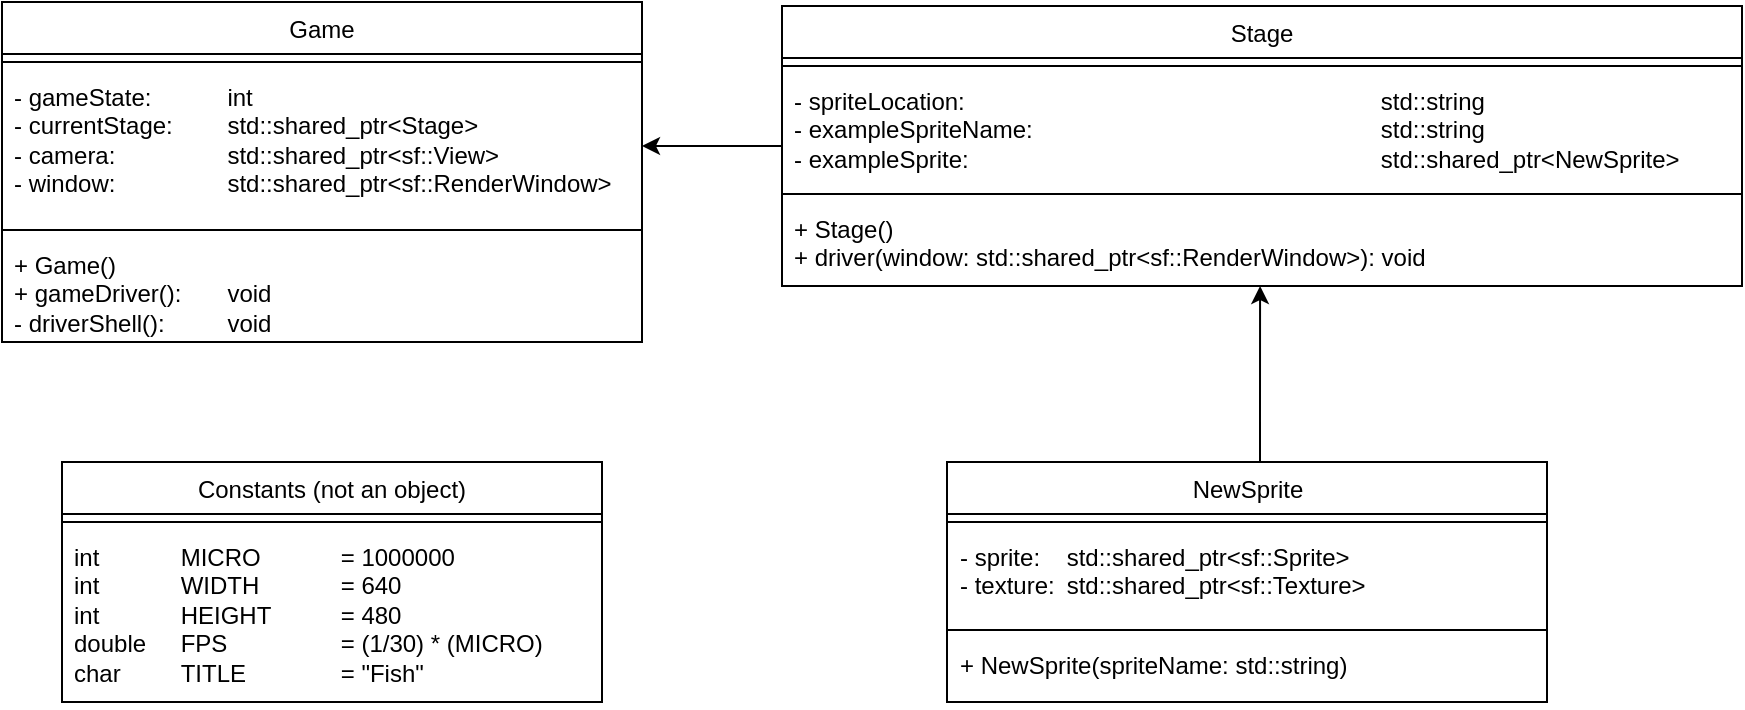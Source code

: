 <mxfile version="26.0.16">
  <diagram name="Page-1" id="lsGO_7ogrKyWm2dccnmE">
    <mxGraphModel dx="880" dy="434" grid="1" gridSize="10" guides="1" tooltips="1" connect="1" arrows="1" fold="1" page="1" pageScale="1" pageWidth="850" pageHeight="1100" math="0" shadow="0">
      <root>
        <mxCell id="0" />
        <mxCell id="1" parent="0" />
        <mxCell id="gQz6kbOJlcdZkHDQyPgl-5" value="&lt;span style=&quot;font-weight: normal;&quot;&gt;Game&lt;/span&gt;" style="swimlane;fontStyle=1;align=center;verticalAlign=top;childLayout=stackLayout;horizontal=1;startSize=26;horizontalStack=0;resizeParent=1;resizeParentMax=0;resizeLast=0;collapsible=1;marginBottom=0;whiteSpace=wrap;html=1;" parent="1" vertex="1">
          <mxGeometry x="80" y="80" width="320" height="170" as="geometry" />
        </mxCell>
        <mxCell id="gQz6kbOJlcdZkHDQyPgl-7" value="" style="line;strokeWidth=1;fillColor=none;align=left;verticalAlign=middle;spacingTop=-1;spacingLeft=3;spacingRight=3;rotatable=0;labelPosition=right;points=[];portConstraint=eastwest;strokeColor=inherit;" parent="gQz6kbOJlcdZkHDQyPgl-5" vertex="1">
          <mxGeometry y="26" width="320" height="8" as="geometry" />
        </mxCell>
        <mxCell id="gQz6kbOJlcdZkHDQyPgl-6" value="- gameState:&amp;nbsp; &amp;nbsp; &lt;span style=&quot;white-space: pre;&quot;&gt;&#x9;&lt;/span&gt;int&amp;nbsp;&lt;div&gt;- currentStage:&amp;nbsp;&lt;span style=&quot;white-space: pre;&quot;&gt;&#x9;&lt;/span&gt;&lt;span style=&quot;background-color: transparent; color: light-dark(rgb(0, 0, 0), rgb(255, 255, 255));&quot;&gt;std::shared_ptr&amp;lt;Stage&amp;gt;&lt;/span&gt;&lt;/div&gt;&lt;div&gt;&lt;span style=&quot;background-color: transparent; color: light-dark(rgb(0, 0, 0), rgb(255, 255, 255));&quot;&gt;-&amp;nbsp;&lt;/span&gt;&lt;span style=&quot;background-color: transparent; color: light-dark(rgb(0, 0, 0), rgb(255, 255, 255));&quot;&gt;camera:&amp;nbsp; &amp;nbsp; &amp;nbsp; &amp;nbsp; &amp;nbsp;&amp;nbsp;&lt;span style=&quot;white-space: pre;&quot;&gt;&#x9;&lt;/span&gt;&lt;/span&gt;&lt;span style=&quot;background-color: transparent; color: light-dark(rgb(0, 0, 0), rgb(255, 255, 255));&quot;&gt;std::shared_ptr&amp;lt;sf::View&amp;gt;&lt;/span&gt;&lt;/div&gt;&lt;div&gt;&lt;span style=&quot;background-color: transparent; color: light-dark(rgb(0, 0, 0), rgb(255, 255, 255));&quot;&gt;-&amp;nbsp;&lt;/span&gt;&lt;span style=&quot;background-color: transparent; color: light-dark(rgb(0, 0, 0), rgb(255, 255, 255));&quot;&gt;window:&amp;nbsp; &amp;nbsp; &amp;nbsp; &amp;nbsp; &amp;nbsp;&amp;nbsp;&lt;span style=&quot;white-space: pre;&quot;&gt;&#x9;&lt;/span&gt;&lt;/span&gt;&lt;span style=&quot;background-color: transparent; color: light-dark(rgb(0, 0, 0), rgb(255, 255, 255));&quot;&gt;std::shared_ptr&amp;lt;sf::RenderWindow&amp;gt;&amp;nbsp;&lt;/span&gt;&lt;/div&gt;" style="text;strokeColor=none;fillColor=none;align=left;verticalAlign=top;spacingLeft=4;spacingRight=4;overflow=hidden;rotatable=0;points=[[0,0.5],[1,0.5]];portConstraint=eastwest;whiteSpace=wrap;html=1;" parent="gQz6kbOJlcdZkHDQyPgl-5" vertex="1">
          <mxGeometry y="34" width="320" height="76" as="geometry" />
        </mxCell>
        <mxCell id="gQz6kbOJlcdZkHDQyPgl-11" value="" style="line;strokeWidth=1;fillColor=none;align=left;verticalAlign=middle;spacingTop=-1;spacingLeft=3;spacingRight=3;rotatable=0;labelPosition=right;points=[];portConstraint=eastwest;strokeColor=inherit;" parent="gQz6kbOJlcdZkHDQyPgl-5" vertex="1">
          <mxGeometry y="110" width="320" height="8" as="geometry" />
        </mxCell>
        <mxCell id="gQz6kbOJlcdZkHDQyPgl-8" value="+ Game()&lt;div&gt;+&amp;nbsp;gameDriver():&amp;nbsp; &lt;span style=&quot;white-space: pre;&quot;&gt;&#x9;&lt;/span&gt;void&lt;/div&gt;&lt;div&gt;-&amp;nbsp;driverShell():&lt;span style=&quot;white-space: pre;&quot;&gt;&#x9;&lt;span style=&quot;white-space: pre;&quot;&gt;&#x9;&lt;/span&gt;&lt;/span&gt;void&lt;/div&gt;" style="text;strokeColor=none;fillColor=none;align=left;verticalAlign=top;spacingLeft=4;spacingRight=4;overflow=hidden;rotatable=0;points=[[0,0.5],[1,0.5]];portConstraint=eastwest;whiteSpace=wrap;html=1;" parent="gQz6kbOJlcdZkHDQyPgl-5" vertex="1">
          <mxGeometry y="118" width="320" height="52" as="geometry" />
        </mxCell>
        <mxCell id="gQz6kbOJlcdZkHDQyPgl-19" value="" style="edgeStyle=orthogonalEdgeStyle;rounded=0;orthogonalLoop=1;jettySize=auto;html=1;" parent="1" source="gQz6kbOJlcdZkHDQyPgl-13" target="gQz6kbOJlcdZkHDQyPgl-6" edge="1">
          <mxGeometry relative="1" as="geometry" />
        </mxCell>
        <mxCell id="gQz6kbOJlcdZkHDQyPgl-13" value="&lt;span style=&quot;font-weight: normal;&quot;&gt;Stage&lt;/span&gt;" style="swimlane;fontStyle=1;align=center;verticalAlign=top;childLayout=stackLayout;horizontal=1;startSize=26;horizontalStack=0;resizeParent=1;resizeParentMax=0;resizeLast=0;collapsible=1;marginBottom=0;whiteSpace=wrap;html=1;" parent="1" vertex="1">
          <mxGeometry x="470" y="82" width="480" height="140" as="geometry" />
        </mxCell>
        <mxCell id="gQz6kbOJlcdZkHDQyPgl-14" value="" style="line;strokeWidth=1;fillColor=none;align=left;verticalAlign=middle;spacingTop=-1;spacingLeft=3;spacingRight=3;rotatable=0;labelPosition=right;points=[];portConstraint=eastwest;strokeColor=inherit;" parent="gQz6kbOJlcdZkHDQyPgl-13" vertex="1">
          <mxGeometry y="26" width="480" height="8" as="geometry" />
        </mxCell>
        <mxCell id="gQz6kbOJlcdZkHDQyPgl-15" value="&lt;div&gt;-&amp;nbsp;&lt;span style=&quot;background-color: transparent; color: light-dark(rgb(0, 0, 0), rgb(255, 255, 255));&quot;&gt;spriteLocation:&amp;nbsp;&lt;span style=&quot;white-space: pre;&quot;&gt;&#x9;&lt;/span&gt;&lt;span style=&quot;white-space: pre;&quot;&gt;&#x9;&lt;span style=&quot;white-space: pre;&quot;&gt;&#x9;&lt;/span&gt;&lt;span style=&quot;white-space: pre;&quot;&gt;&#x9;&lt;/span&gt;&lt;span style=&quot;white-space: pre;&quot;&gt;&#x9;&lt;/span&gt;&lt;span style=&quot;white-space: pre;&quot;&gt;&#x9;&lt;/span&gt;&lt;span style=&quot;white-space: pre;&quot;&gt;&#x9;&lt;/span&gt;&lt;span style=&quot;white-space: pre;&quot;&gt;&#x9;&lt;/span&gt;&lt;/span&gt;&lt;/span&gt;&lt;span style=&quot;background-color: transparent; color: light-dark(rgb(0, 0, 0), rgb(255, 255, 255));&quot;&gt;std::string&amp;nbsp;&lt;/span&gt;&lt;/div&gt;&lt;div&gt;-&amp;nbsp;&lt;span style=&quot;background-color: transparent; color: light-dark(rgb(0, 0, 0), rgb(255, 255, 255));&quot;&gt;exampleSpriteName:&amp;nbsp;&lt;span style=&quot;white-space: pre;&quot;&gt;&#x9;&lt;span style=&quot;white-space: pre;&quot;&gt;&#x9;&lt;/span&gt;&lt;span style=&quot;white-space: pre;&quot;&gt;&#x9;&lt;/span&gt;&lt;span style=&quot;white-space: pre;&quot;&gt;&#x9;&lt;/span&gt;&lt;span style=&quot;white-space: pre;&quot;&gt;&#x9;&lt;/span&gt;&lt;span style=&quot;white-space: pre;&quot;&gt;&#x9;&lt;/span&gt;&lt;span style=&quot;white-space: pre;&quot;&gt;&#x9;&lt;/span&gt;&lt;/span&gt;&lt;/span&gt;&lt;span style=&quot;background-color: transparent; color: light-dark(rgb(0, 0, 0), rgb(255, 255, 255));&quot;&gt;std::string&amp;nbsp;&lt;/span&gt;&lt;/div&gt;&lt;div&gt;-&amp;nbsp;&lt;span style=&quot;background-color: transparent; color: light-dark(rgb(0, 0, 0), rgb(255, 255, 255));&quot;&gt;exampleSprite:&amp;nbsp;&lt;span style=&quot;white-space: pre;&quot;&gt;&#x9;&lt;/span&gt;&lt;span style=&quot;white-space: pre;&quot;&gt;&#x9;&lt;span style=&quot;white-space: pre;&quot;&gt;&#x9;&lt;/span&gt;&lt;span style=&quot;white-space: pre;&quot;&gt;&#x9;&lt;/span&gt;&lt;span style=&quot;white-space: pre;&quot;&gt;&#x9;&lt;/span&gt;&lt;span style=&quot;white-space: pre;&quot;&gt;&#x9;&lt;/span&gt;&lt;span style=&quot;white-space: pre;&quot;&gt;&#x9;&lt;/span&gt;&lt;span style=&quot;white-space: pre;&quot;&gt;&#x9;&lt;/span&gt;&lt;/span&gt;&lt;/span&gt;&lt;span style=&quot;background-color: transparent; color: light-dark(rgb(0, 0, 0), rgb(255, 255, 255));&quot;&gt;std::shared_ptr&amp;lt;NewSprite&amp;gt;&amp;nbsp;&lt;/span&gt;&lt;/div&gt;" style="text;strokeColor=none;fillColor=none;align=left;verticalAlign=top;spacingLeft=4;spacingRight=4;overflow=hidden;rotatable=0;points=[[0,0.5],[1,0.5]];portConstraint=eastwest;whiteSpace=wrap;html=1;" parent="gQz6kbOJlcdZkHDQyPgl-13" vertex="1">
          <mxGeometry y="34" width="480" height="56" as="geometry" />
        </mxCell>
        <mxCell id="gQz6kbOJlcdZkHDQyPgl-16" value="" style="line;strokeWidth=1;fillColor=none;align=left;verticalAlign=middle;spacingTop=-1;spacingLeft=3;spacingRight=3;rotatable=0;labelPosition=right;points=[];portConstraint=eastwest;strokeColor=inherit;" parent="gQz6kbOJlcdZkHDQyPgl-13" vertex="1">
          <mxGeometry y="90" width="480" height="8" as="geometry" />
        </mxCell>
        <mxCell id="gQz6kbOJlcdZkHDQyPgl-17" value="+ Stage()&lt;div&gt;+ driver(window: std::shared_ptr&amp;lt;sf::RenderWindow&amp;gt;):&amp;nbsp;&lt;span style=&quot;background-color: transparent; color: light-dark(rgb(0, 0, 0), rgb(255, 255, 255));&quot;&gt;void&lt;/span&gt;&lt;/div&gt;" style="text;strokeColor=none;fillColor=none;align=left;verticalAlign=top;spacingLeft=4;spacingRight=4;overflow=hidden;rotatable=0;points=[[0,0.5],[1,0.5]];portConstraint=eastwest;whiteSpace=wrap;html=1;" parent="gQz6kbOJlcdZkHDQyPgl-13" vertex="1">
          <mxGeometry y="98" width="480" height="42" as="geometry" />
        </mxCell>
        <mxCell id="gQz6kbOJlcdZkHDQyPgl-34" style="edgeStyle=orthogonalEdgeStyle;rounded=0;orthogonalLoop=1;jettySize=auto;html=1;entryX=0.498;entryY=1;entryDx=0;entryDy=0;entryPerimeter=0;" parent="1" source="gQz6kbOJlcdZkHDQyPgl-20" target="gQz6kbOJlcdZkHDQyPgl-17" edge="1">
          <mxGeometry relative="1" as="geometry">
            <mxPoint x="710" y="230" as="targetPoint" />
            <Array as="points">
              <mxPoint x="709" y="290" />
              <mxPoint x="709" y="290" />
            </Array>
          </mxGeometry>
        </mxCell>
        <mxCell id="gQz6kbOJlcdZkHDQyPgl-20" value="&lt;span style=&quot;font-weight: normal;&quot;&gt;NewSprite&lt;/span&gt;" style="swimlane;fontStyle=1;align=center;verticalAlign=top;childLayout=stackLayout;horizontal=1;startSize=26;horizontalStack=0;resizeParent=1;resizeParentMax=0;resizeLast=0;collapsible=1;marginBottom=0;whiteSpace=wrap;html=1;" parent="1" vertex="1">
          <mxGeometry x="552.5" y="310" width="300" height="120" as="geometry" />
        </mxCell>
        <mxCell id="gQz6kbOJlcdZkHDQyPgl-21" value="" style="line;strokeWidth=1;fillColor=none;align=left;verticalAlign=middle;spacingTop=-1;spacingLeft=3;spacingRight=3;rotatable=0;labelPosition=right;points=[];portConstraint=eastwest;strokeColor=inherit;" parent="gQz6kbOJlcdZkHDQyPgl-20" vertex="1">
          <mxGeometry y="26" width="300" height="8" as="geometry" />
        </mxCell>
        <mxCell id="gQz6kbOJlcdZkHDQyPgl-22" value="&lt;div&gt;-&amp;nbsp;&lt;span style=&quot;background-color: transparent; color: light-dark(rgb(0, 0, 0), rgb(255, 255, 255));&quot;&gt;sprite:&amp;nbsp;&lt;span style=&quot;white-space: pre;&quot;&gt;&#x9;&lt;/span&gt;&lt;/span&gt;&lt;span style=&quot;background-color: transparent; color: light-dark(rgb(0, 0, 0), rgb(255, 255, 255));&quot;&gt;std::shared_ptr&amp;lt;sf::Sprite&amp;gt;&amp;nbsp;&lt;/span&gt;&lt;/div&gt;&lt;div&gt;- texture:&amp;nbsp;&lt;span style=&quot;white-space: pre;&quot;&gt;&#x9;&lt;/span&gt;&lt;span style=&quot;background-color: transparent; color: light-dark(rgb(0, 0, 0), rgb(255, 255, 255));&quot;&gt;std::shared_ptr&amp;lt;sf::Texture&amp;gt;&lt;/span&gt;&lt;span style=&quot;background-color: transparent; color: light-dark(rgb(0, 0, 0), rgb(255, 255, 255));&quot;&gt;&amp;nbsp;&lt;/span&gt;&lt;/div&gt;" style="text;strokeColor=none;fillColor=none;align=left;verticalAlign=top;spacingLeft=4;spacingRight=4;overflow=hidden;rotatable=0;points=[[0,0.5],[1,0.5]];portConstraint=eastwest;whiteSpace=wrap;html=1;" parent="gQz6kbOJlcdZkHDQyPgl-20" vertex="1">
          <mxGeometry y="34" width="300" height="46" as="geometry" />
        </mxCell>
        <mxCell id="gQz6kbOJlcdZkHDQyPgl-23" value="" style="line;strokeWidth=1;fillColor=none;align=left;verticalAlign=middle;spacingTop=-1;spacingLeft=3;spacingRight=3;rotatable=0;labelPosition=right;points=[];portConstraint=eastwest;strokeColor=inherit;" parent="gQz6kbOJlcdZkHDQyPgl-20" vertex="1">
          <mxGeometry y="80" width="300" height="8" as="geometry" />
        </mxCell>
        <mxCell id="gQz6kbOJlcdZkHDQyPgl-24" value="+ NewSprite(spriteName: std::string)" style="text;strokeColor=none;fillColor=none;align=left;verticalAlign=top;spacingLeft=4;spacingRight=4;overflow=hidden;rotatable=0;points=[[0,0.5],[1,0.5]];portConstraint=eastwest;whiteSpace=wrap;html=1;" parent="gQz6kbOJlcdZkHDQyPgl-20" vertex="1">
          <mxGeometry y="88" width="300" height="32" as="geometry" />
        </mxCell>
        <mxCell id="gQz6kbOJlcdZkHDQyPgl-25" value="&lt;span style=&quot;font-weight: normal;&quot;&gt;Constants (not an object)&lt;/span&gt;" style="swimlane;fontStyle=1;align=center;verticalAlign=top;childLayout=stackLayout;horizontal=1;startSize=26;horizontalStack=0;resizeParent=1;resizeParentMax=0;resizeLast=0;collapsible=1;marginBottom=0;whiteSpace=wrap;html=1;" parent="1" vertex="1">
          <mxGeometry x="110" y="310" width="270" height="120" as="geometry" />
        </mxCell>
        <mxCell id="gQz6kbOJlcdZkHDQyPgl-26" value="" style="line;strokeWidth=1;fillColor=none;align=left;verticalAlign=middle;spacingTop=-1;spacingLeft=3;spacingRight=3;rotatable=0;labelPosition=right;points=[];portConstraint=eastwest;strokeColor=inherit;" parent="gQz6kbOJlcdZkHDQyPgl-25" vertex="1">
          <mxGeometry y="26" width="270" height="8" as="geometry" />
        </mxCell>
        <mxCell id="gQz6kbOJlcdZkHDQyPgl-27" value="&lt;div&gt;int&amp;nbsp; &amp;nbsp; &amp;nbsp;&lt;span style=&quot;white-space: pre;&quot;&gt;&#x9;&lt;/span&gt;MICRO&amp;nbsp; &amp;nbsp; &amp;nbsp; &amp;nbsp;&lt;span style=&quot;white-space: pre;&quot;&gt;&#x9;&lt;/span&gt;= 1000000&lt;/div&gt;&lt;div&gt;int&amp;nbsp; &amp;nbsp; &amp;nbsp;&lt;span style=&quot;white-space: pre;&quot;&gt;&#x9;&lt;/span&gt;WIDTH&amp;nbsp; &amp;nbsp; &amp;nbsp; &amp;nbsp;&lt;span style=&quot;white-space: pre;&quot;&gt;&#x9;&lt;/span&gt;= 640&lt;/div&gt;&lt;div&gt;int&amp;nbsp; &amp;nbsp; &amp;nbsp;&lt;span style=&quot;white-space: pre;&quot;&gt;&#x9;&lt;/span&gt;HEIGHT&amp;nbsp; &amp;nbsp;&lt;span style=&quot;white-space: pre;&quot;&gt;&#x9;&lt;/span&gt;= 480&lt;/div&gt;&lt;div&gt;double&amp;nbsp; &lt;span style=&quot;white-space: pre;&quot;&gt;&#x9;&lt;/span&gt;FPS&amp;nbsp; &amp;nbsp; &amp;nbsp; &amp;nbsp; &lt;span style=&quot;white-space: pre;&quot;&gt;&#x9;&lt;span style=&quot;white-space: pre;&quot;&gt;&#x9;&lt;/span&gt;&lt;/span&gt;= (1/30) * (MICRO)&lt;/div&gt;&lt;div&gt;&lt;span style=&quot;background-color: transparent; color: light-dark(rgb(0, 0, 0), rgb(255, 255, 255));&quot;&gt;char&amp;nbsp; &amp;nbsp; &lt;span style=&quot;white-space: pre;&quot;&gt;&#x9;&lt;/span&gt;TITLE&amp;nbsp; &amp;nbsp; &amp;nbsp; &amp;nbsp;&lt;span style=&quot;white-space: pre;&quot;&gt;&#x9;&lt;/span&gt;= &quot;Fish&quot;&lt;/span&gt;&lt;/div&gt;" style="text;strokeColor=none;fillColor=none;align=left;verticalAlign=top;spacingLeft=4;spacingRight=4;overflow=hidden;rotatable=0;points=[[0,0.5],[1,0.5]];portConstraint=eastwest;whiteSpace=wrap;html=1;" parent="gQz6kbOJlcdZkHDQyPgl-25" vertex="1">
          <mxGeometry y="34" width="270" height="86" as="geometry" />
        </mxCell>
      </root>
    </mxGraphModel>
  </diagram>
</mxfile>
